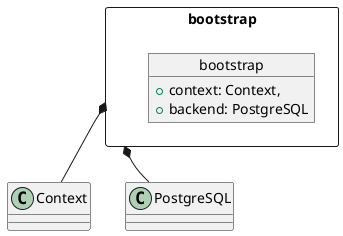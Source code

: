 @startuml
package bootstrap <<Rectangle>> {

    object bootstrap {
        +context: Context,
        +backend: PostgreSQL
    }


}

bootstrap *-- Context
bootstrap *-- PostgreSQL
@enduml



